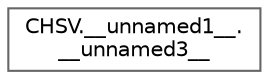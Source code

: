 digraph "Graphical Class Hierarchy"
{
 // LATEX_PDF_SIZE
  bgcolor="transparent";
  edge [fontname=Helvetica,fontsize=10,labelfontname=Helvetica,labelfontsize=10];
  node [fontname=Helvetica,fontsize=10,shape=box,height=0.2,width=0.4];
  rankdir="LR";
  Node0 [id="Node000000",label="CHSV.__unnamed1__.\l__unnamed3__",height=0.2,width=0.4,color="grey40", fillcolor="white", style="filled",URL="$db/d87/group___pixel_types.html#d9/d07/struct_c_h_s_v_8____unnamed1_____8____unnamed3____",tooltip=" "];
}
